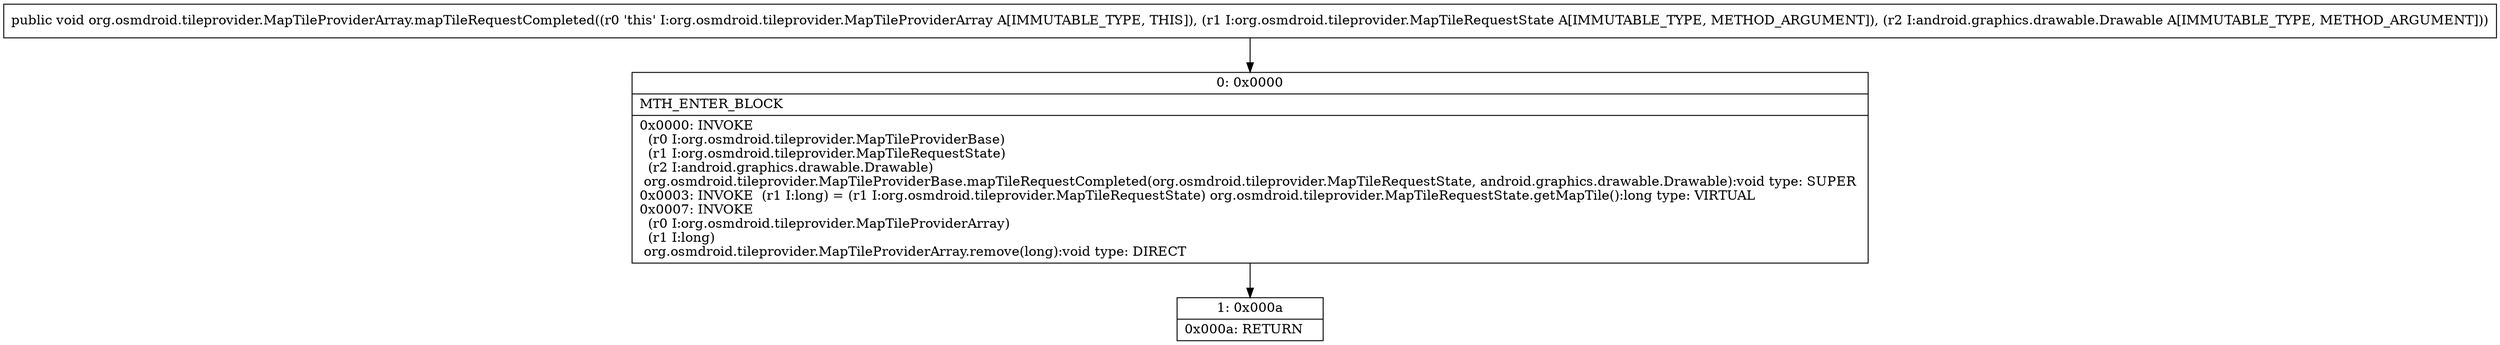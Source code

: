 digraph "CFG fororg.osmdroid.tileprovider.MapTileProviderArray.mapTileRequestCompleted(Lorg\/osmdroid\/tileprovider\/MapTileRequestState;Landroid\/graphics\/drawable\/Drawable;)V" {
Node_0 [shape=record,label="{0\:\ 0x0000|MTH_ENTER_BLOCK\l|0x0000: INVOKE  \l  (r0 I:org.osmdroid.tileprovider.MapTileProviderBase)\l  (r1 I:org.osmdroid.tileprovider.MapTileRequestState)\l  (r2 I:android.graphics.drawable.Drawable)\l org.osmdroid.tileprovider.MapTileProviderBase.mapTileRequestCompleted(org.osmdroid.tileprovider.MapTileRequestState, android.graphics.drawable.Drawable):void type: SUPER \l0x0003: INVOKE  (r1 I:long) = (r1 I:org.osmdroid.tileprovider.MapTileRequestState) org.osmdroid.tileprovider.MapTileRequestState.getMapTile():long type: VIRTUAL \l0x0007: INVOKE  \l  (r0 I:org.osmdroid.tileprovider.MapTileProviderArray)\l  (r1 I:long)\l org.osmdroid.tileprovider.MapTileProviderArray.remove(long):void type: DIRECT \l}"];
Node_1 [shape=record,label="{1\:\ 0x000a|0x000a: RETURN   \l}"];
MethodNode[shape=record,label="{public void org.osmdroid.tileprovider.MapTileProviderArray.mapTileRequestCompleted((r0 'this' I:org.osmdroid.tileprovider.MapTileProviderArray A[IMMUTABLE_TYPE, THIS]), (r1 I:org.osmdroid.tileprovider.MapTileRequestState A[IMMUTABLE_TYPE, METHOD_ARGUMENT]), (r2 I:android.graphics.drawable.Drawable A[IMMUTABLE_TYPE, METHOD_ARGUMENT])) }"];
MethodNode -> Node_0;
Node_0 -> Node_1;
}

